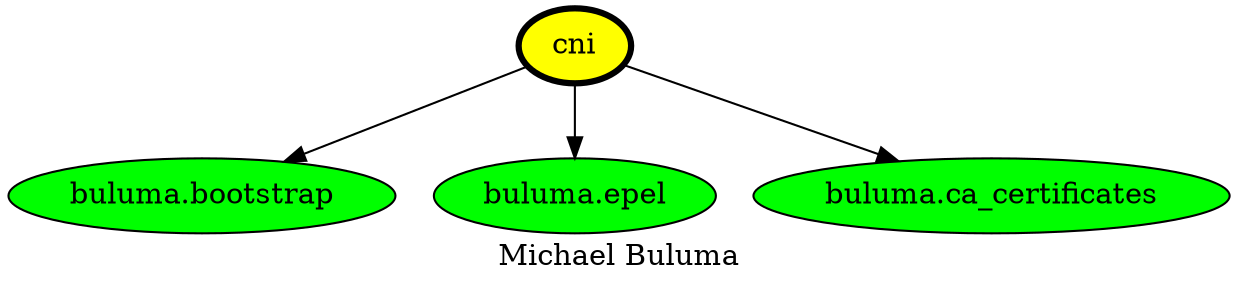 digraph PhiloDilemma {
  label = "Michael Buluma" ;
  overlap=false
  {
    "cni" [fillcolor=yellow style=filled penwidth=3]
    "buluma.bootstrap" [fillcolor=green style=filled]
    "buluma.epel" [fillcolor=green style=filled]
    "buluma.ca_certificates" [fillcolor=green style=filled]
  }
  "cni" -> "buluma.bootstrap"
  "cni" -> "buluma.epel"
  "cni" -> "buluma.ca_certificates"
}
